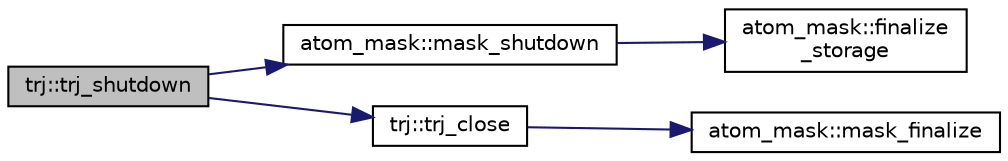 digraph "trj::trj_shutdown"
{
  edge [fontname="Helvetica",fontsize="10",labelfontname="Helvetica",labelfontsize="10"];
  node [fontname="Helvetica",fontsize="10",shape=record];
  rankdir="LR";
  Node1 [label="trj::trj_shutdown",height=0.2,width=0.4,color="black", fillcolor="grey75", style="filled" fontcolor="black"];
  Node1 -> Node2 [color="midnightblue",fontsize="10",style="solid"];
  Node2 [label="atom_mask::mask_shutdown",height=0.2,width=0.4,color="black", fillcolor="white", style="filled",URL="$classatom__mask.html#a14396a493fa6fda90515fd946a68e90b"];
  Node2 -> Node3 [color="midnightblue",fontsize="10",style="solid"];
  Node3 [label="atom_mask::finalize\l_storage",height=0.2,width=0.4,color="black", fillcolor="white", style="filled",URL="$classatom__mask.html#a1f5d16022ce19bc3de0cba73139d6b04"];
  Node1 -> Node4 [color="midnightblue",fontsize="10",style="solid"];
  Node4 [label="trj::trj_close",height=0.2,width=0.4,color="black", fillcolor="white", style="filled",URL="$classtrj.html#a0e950363c678b3b896b3484d1ffa298e"];
  Node4 -> Node5 [color="midnightblue",fontsize="10",style="solid"];
  Node5 [label="atom_mask::mask_finalize",height=0.2,width=0.4,color="black", fillcolor="white", style="filled",URL="$classatom__mask.html#a7059cec5e1eecb2536e9cac6d5fb8ce0"];
}
